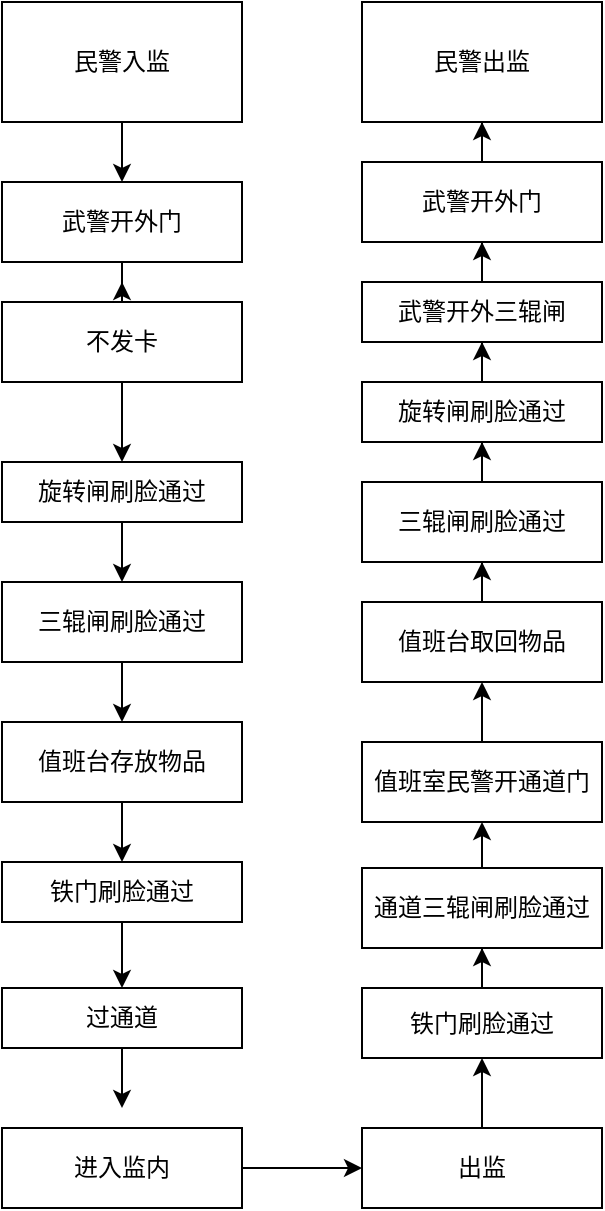 <mxfile version="14.2.9" type="github">
  <diagram id="ucYUEu3V5Jr4zlLHICXD" name="Page-1">
    <mxGraphModel dx="2062" dy="1132" grid="1" gridSize="10" guides="1" tooltips="1" connect="1" arrows="1" fold="1" page="1" pageScale="1" pageWidth="827" pageHeight="1169" math="0" shadow="0">
      <root>
        <object label="" id="0">
          <mxCell />
        </object>
        <mxCell id="1" parent="0" />
        <mxCell id="13GAQ_Y66KuqtZKfpamC-32" value="" style="edgeStyle=orthogonalEdgeStyle;rounded=0;orthogonalLoop=1;jettySize=auto;html=1;" edge="1" parent="1" source="13GAQ_Y66KuqtZKfpamC-1" target="13GAQ_Y66KuqtZKfpamC-31">
          <mxGeometry relative="1" as="geometry" />
        </mxCell>
        <mxCell id="13GAQ_Y66KuqtZKfpamC-1" value="民警入监" style="rounded=0;whiteSpace=wrap;html=1;" vertex="1" parent="1">
          <mxGeometry x="190" y="110" width="120" height="60" as="geometry" />
        </mxCell>
        <mxCell id="13GAQ_Y66KuqtZKfpamC-6" style="edgeStyle=orthogonalEdgeStyle;rounded=0;orthogonalLoop=1;jettySize=auto;html=1;" edge="1" parent="1" source="13GAQ_Y66KuqtZKfpamC-2" target="13GAQ_Y66KuqtZKfpamC-7">
          <mxGeometry relative="1" as="geometry">
            <mxPoint x="250" y="370" as="targetPoint" />
          </mxGeometry>
        </mxCell>
        <mxCell id="13GAQ_Y66KuqtZKfpamC-2" value="不发卡" style="rounded=0;whiteSpace=wrap;html=1;" vertex="1" parent="1">
          <mxGeometry x="190" y="260" width="120" height="40" as="geometry" />
        </mxCell>
        <mxCell id="13GAQ_Y66KuqtZKfpamC-7" value="旋转闸刷脸通过" style="rounded=0;whiteSpace=wrap;html=1;" vertex="1" parent="1">
          <mxGeometry x="190" y="340" width="120" height="30" as="geometry" />
        </mxCell>
        <mxCell id="13GAQ_Y66KuqtZKfpamC-53" value="" style="edgeStyle=orthogonalEdgeStyle;rounded=0;orthogonalLoop=1;jettySize=auto;html=1;" edge="1" parent="1" source="13GAQ_Y66KuqtZKfpamC-9" target="13GAQ_Y66KuqtZKfpamC-52">
          <mxGeometry relative="1" as="geometry" />
        </mxCell>
        <mxCell id="13GAQ_Y66KuqtZKfpamC-9" value="三辊闸刷脸通过" style="whiteSpace=wrap;html=1;" vertex="1" parent="1">
          <mxGeometry x="190" y="400" width="120" height="40" as="geometry" />
        </mxCell>
        <mxCell id="13GAQ_Y66KuqtZKfpamC-10" style="edgeStyle=orthogonalEdgeStyle;rounded=0;orthogonalLoop=1;jettySize=auto;html=1;" edge="1" parent="1" source="13GAQ_Y66KuqtZKfpamC-7" target="13GAQ_Y66KuqtZKfpamC-9">
          <mxGeometry relative="1" as="geometry">
            <mxPoint x="250" y="480" as="targetPoint" />
            <mxPoint x="250" y="370" as="sourcePoint" />
          </mxGeometry>
        </mxCell>
        <mxCell id="13GAQ_Y66KuqtZKfpamC-51" value="" style="edgeStyle=orthogonalEdgeStyle;rounded=0;orthogonalLoop=1;jettySize=auto;html=1;" edge="1" parent="1" source="13GAQ_Y66KuqtZKfpamC-11" target="13GAQ_Y66KuqtZKfpamC-19">
          <mxGeometry relative="1" as="geometry" />
        </mxCell>
        <mxCell id="13GAQ_Y66KuqtZKfpamC-11" value="铁门刷脸通过" style="whiteSpace=wrap;html=1;" vertex="1" parent="1">
          <mxGeometry x="190" y="540" width="120" height="30" as="geometry" />
        </mxCell>
        <mxCell id="13GAQ_Y66KuqtZKfpamC-15" value="" style="edgeStyle=orthogonalEdgeStyle;rounded=0;orthogonalLoop=1;jettySize=auto;html=1;" edge="1" parent="1" source="13GAQ_Y66KuqtZKfpamC-12" target="13GAQ_Y66KuqtZKfpamC-14">
          <mxGeometry relative="1" as="geometry" />
        </mxCell>
        <mxCell id="13GAQ_Y66KuqtZKfpamC-12" value="进入监内" style="whiteSpace=wrap;html=1;" vertex="1" parent="1">
          <mxGeometry x="190" y="673" width="120" height="40" as="geometry" />
        </mxCell>
        <mxCell id="13GAQ_Y66KuqtZKfpamC-26" value="" style="edgeStyle=orthogonalEdgeStyle;rounded=0;orthogonalLoop=1;jettySize=auto;html=1;" edge="1" parent="1" source="13GAQ_Y66KuqtZKfpamC-14" target="13GAQ_Y66KuqtZKfpamC-16">
          <mxGeometry relative="1" as="geometry" />
        </mxCell>
        <mxCell id="13GAQ_Y66KuqtZKfpamC-14" value="出监" style="whiteSpace=wrap;html=1;" vertex="1" parent="1">
          <mxGeometry x="370" y="673" width="120" height="40" as="geometry" />
        </mxCell>
        <mxCell id="13GAQ_Y66KuqtZKfpamC-30" value="" style="edgeStyle=orthogonalEdgeStyle;rounded=0;orthogonalLoop=1;jettySize=auto;html=1;" edge="1" parent="1" source="13GAQ_Y66KuqtZKfpamC-16" target="13GAQ_Y66KuqtZKfpamC-27">
          <mxGeometry relative="1" as="geometry" />
        </mxCell>
        <mxCell id="13GAQ_Y66KuqtZKfpamC-16" value="铁门刷脸通过" style="whiteSpace=wrap;html=1;" vertex="1" parent="1">
          <mxGeometry x="370" y="603" width="120" height="35" as="geometry" />
        </mxCell>
        <mxCell id="13GAQ_Y66KuqtZKfpamC-23" style="edgeStyle=orthogonalEdgeStyle;rounded=0;orthogonalLoop=1;jettySize=auto;html=1;" edge="1" parent="1" source="13GAQ_Y66KuqtZKfpamC-19">
          <mxGeometry relative="1" as="geometry">
            <mxPoint x="250" y="663" as="targetPoint" />
          </mxGeometry>
        </mxCell>
        <mxCell id="13GAQ_Y66KuqtZKfpamC-19" value="过通道" style="whiteSpace=wrap;html=1;" vertex="1" parent="1">
          <mxGeometry x="190" y="603" width="120" height="30" as="geometry" />
        </mxCell>
        <mxCell id="13GAQ_Y66KuqtZKfpamC-57" style="edgeStyle=orthogonalEdgeStyle;rounded=0;orthogonalLoop=1;jettySize=auto;html=1;entryX=0.5;entryY=1;entryDx=0;entryDy=0;" edge="1" parent="1" source="13GAQ_Y66KuqtZKfpamC-27" target="13GAQ_Y66KuqtZKfpamC-28">
          <mxGeometry relative="1" as="geometry" />
        </mxCell>
        <mxCell id="13GAQ_Y66KuqtZKfpamC-27" value="通道三辊闸刷脸通过" style="whiteSpace=wrap;html=1;" vertex="1" parent="1">
          <mxGeometry x="370" y="543" width="120" height="40" as="geometry" />
        </mxCell>
        <mxCell id="13GAQ_Y66KuqtZKfpamC-59" style="edgeStyle=orthogonalEdgeStyle;rounded=0;orthogonalLoop=1;jettySize=auto;html=1;entryX=0.5;entryY=1;entryDx=0;entryDy=0;" edge="1" parent="1" source="13GAQ_Y66KuqtZKfpamC-28" target="13GAQ_Y66KuqtZKfpamC-56">
          <mxGeometry relative="1" as="geometry" />
        </mxCell>
        <mxCell id="13GAQ_Y66KuqtZKfpamC-28" value="值班室民警开通道门" style="whiteSpace=wrap;html=1;" vertex="1" parent="1">
          <mxGeometry x="370" y="480" width="120" height="40" as="geometry" />
        </mxCell>
        <mxCell id="13GAQ_Y66KuqtZKfpamC-35" style="edgeStyle=orthogonalEdgeStyle;rounded=0;orthogonalLoop=1;jettySize=auto;html=1;" edge="1" parent="1" source="13GAQ_Y66KuqtZKfpamC-31">
          <mxGeometry relative="1" as="geometry">
            <mxPoint x="250" y="250" as="targetPoint" />
          </mxGeometry>
        </mxCell>
        <mxCell id="13GAQ_Y66KuqtZKfpamC-31" value="武警开外门" style="whiteSpace=wrap;html=1;" vertex="1" parent="1">
          <mxGeometry x="190" y="200" width="120" height="40" as="geometry" />
        </mxCell>
        <mxCell id="13GAQ_Y66KuqtZKfpamC-39" value="" style="edgeStyle=orthogonalEdgeStyle;rounded=0;orthogonalLoop=1;jettySize=auto;html=1;" edge="1" parent="1" source="13GAQ_Y66KuqtZKfpamC-36" target="13GAQ_Y66KuqtZKfpamC-38">
          <mxGeometry relative="1" as="geometry" />
        </mxCell>
        <mxCell id="13GAQ_Y66KuqtZKfpamC-36" value="三辊闸刷脸通过" style="whiteSpace=wrap;html=1;" vertex="1" parent="1">
          <mxGeometry x="370" y="350" width="120" height="40" as="geometry" />
        </mxCell>
        <mxCell id="13GAQ_Y66KuqtZKfpamC-50" style="edgeStyle=orthogonalEdgeStyle;rounded=0;orthogonalLoop=1;jettySize=auto;html=1;entryX=0.5;entryY=1;entryDx=0;entryDy=0;" edge="1" parent="1" source="13GAQ_Y66KuqtZKfpamC-38" target="13GAQ_Y66KuqtZKfpamC-41">
          <mxGeometry relative="1" as="geometry" />
        </mxCell>
        <mxCell id="13GAQ_Y66KuqtZKfpamC-38" value="旋转闸刷脸通过" style="rounded=0;whiteSpace=wrap;html=1;" vertex="1" parent="1">
          <mxGeometry x="370" y="300" width="120" height="30" as="geometry" />
        </mxCell>
        <mxCell id="13GAQ_Y66KuqtZKfpamC-44" value="" style="edgeStyle=orthogonalEdgeStyle;rounded=0;orthogonalLoop=1;jettySize=auto;html=1;" edge="1" parent="1" source="13GAQ_Y66KuqtZKfpamC-41" target="13GAQ_Y66KuqtZKfpamC-43">
          <mxGeometry relative="1" as="geometry" />
        </mxCell>
        <mxCell id="13GAQ_Y66KuqtZKfpamC-41" value="武警开外三辊闸" style="whiteSpace=wrap;html=1;" vertex="1" parent="1">
          <mxGeometry x="370" y="250" width="120" height="30" as="geometry" />
        </mxCell>
        <mxCell id="13GAQ_Y66KuqtZKfpamC-47" value="" style="edgeStyle=orthogonalEdgeStyle;rounded=0;orthogonalLoop=1;jettySize=auto;html=1;" edge="1" parent="1" source="13GAQ_Y66KuqtZKfpamC-43" target="13GAQ_Y66KuqtZKfpamC-45">
          <mxGeometry relative="1" as="geometry" />
        </mxCell>
        <mxCell id="13GAQ_Y66KuqtZKfpamC-43" value="武警开外门" style="whiteSpace=wrap;html=1;" vertex="1" parent="1">
          <mxGeometry x="370" y="190" width="120" height="40" as="geometry" />
        </mxCell>
        <mxCell id="13GAQ_Y66KuqtZKfpamC-45" value="民警出监" style="whiteSpace=wrap;html=1;" vertex="1" parent="1">
          <mxGeometry x="370" y="110" width="120" height="60" as="geometry" />
        </mxCell>
        <mxCell id="13GAQ_Y66KuqtZKfpamC-55" style="edgeStyle=orthogonalEdgeStyle;rounded=0;orthogonalLoop=1;jettySize=auto;html=1;entryX=0.5;entryY=0;entryDx=0;entryDy=0;" edge="1" parent="1" source="13GAQ_Y66KuqtZKfpamC-52" target="13GAQ_Y66KuqtZKfpamC-11">
          <mxGeometry relative="1" as="geometry" />
        </mxCell>
        <mxCell id="13GAQ_Y66KuqtZKfpamC-52" value="值班台存放物品" style="whiteSpace=wrap;html=1;" vertex="1" parent="1">
          <mxGeometry x="190" y="470" width="120" height="40" as="geometry" />
        </mxCell>
        <mxCell id="13GAQ_Y66KuqtZKfpamC-60" style="edgeStyle=orthogonalEdgeStyle;rounded=0;orthogonalLoop=1;jettySize=auto;html=1;entryX=0.5;entryY=1;entryDx=0;entryDy=0;" edge="1" parent="1" source="13GAQ_Y66KuqtZKfpamC-56" target="13GAQ_Y66KuqtZKfpamC-36">
          <mxGeometry relative="1" as="geometry" />
        </mxCell>
        <mxCell id="13GAQ_Y66KuqtZKfpamC-56" value="值班台取回物品" style="whiteSpace=wrap;html=1;" vertex="1" parent="1">
          <mxGeometry x="370" y="410" width="120" height="40" as="geometry" />
        </mxCell>
      </root>
    </mxGraphModel>
  </diagram>
</mxfile>
